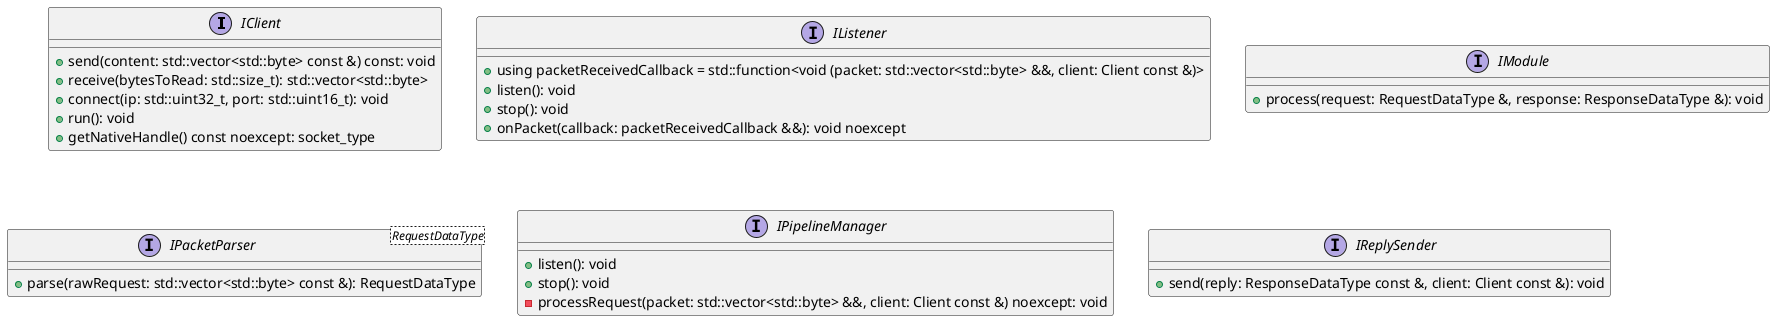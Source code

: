 @startuml

interface IClient {
    + send(content: std::vector<std::byte> const &) const: void
    + receive(bytesToRead: std::size_t): std::vector<std::byte>
    + connect(ip: std::uint32_t, port: std::uint16_t): void
    + run(): void
    + getNativeHandle() const noexcept: socket_type
}

interface IListener {
    + using packetReceivedCallback = std::function<void (packet: std::vector<std::byte> &&, client: Client const &)>
    + listen(): void
    + stop(): void
    + onPacket(callback: packetReceivedCallback &&): void noexcept
}

interface IModule {
    + process(request: RequestDataType &, response: ResponseDataType &): void
}

interface IPacketParser<RequestDataType> {
    + parse(rawRequest: std::vector<std::byte> const &): RequestDataType
}

interface IPipelineManager {
    + listen(): void
    + stop(): void
    - processRequest(packet: std::vector<std::byte> &&, client: Client const &) noexcept: void
}

interface IReplySender {
    + send(reply: ResponseDataType const &, client: Client const &): void
}

@enduml
